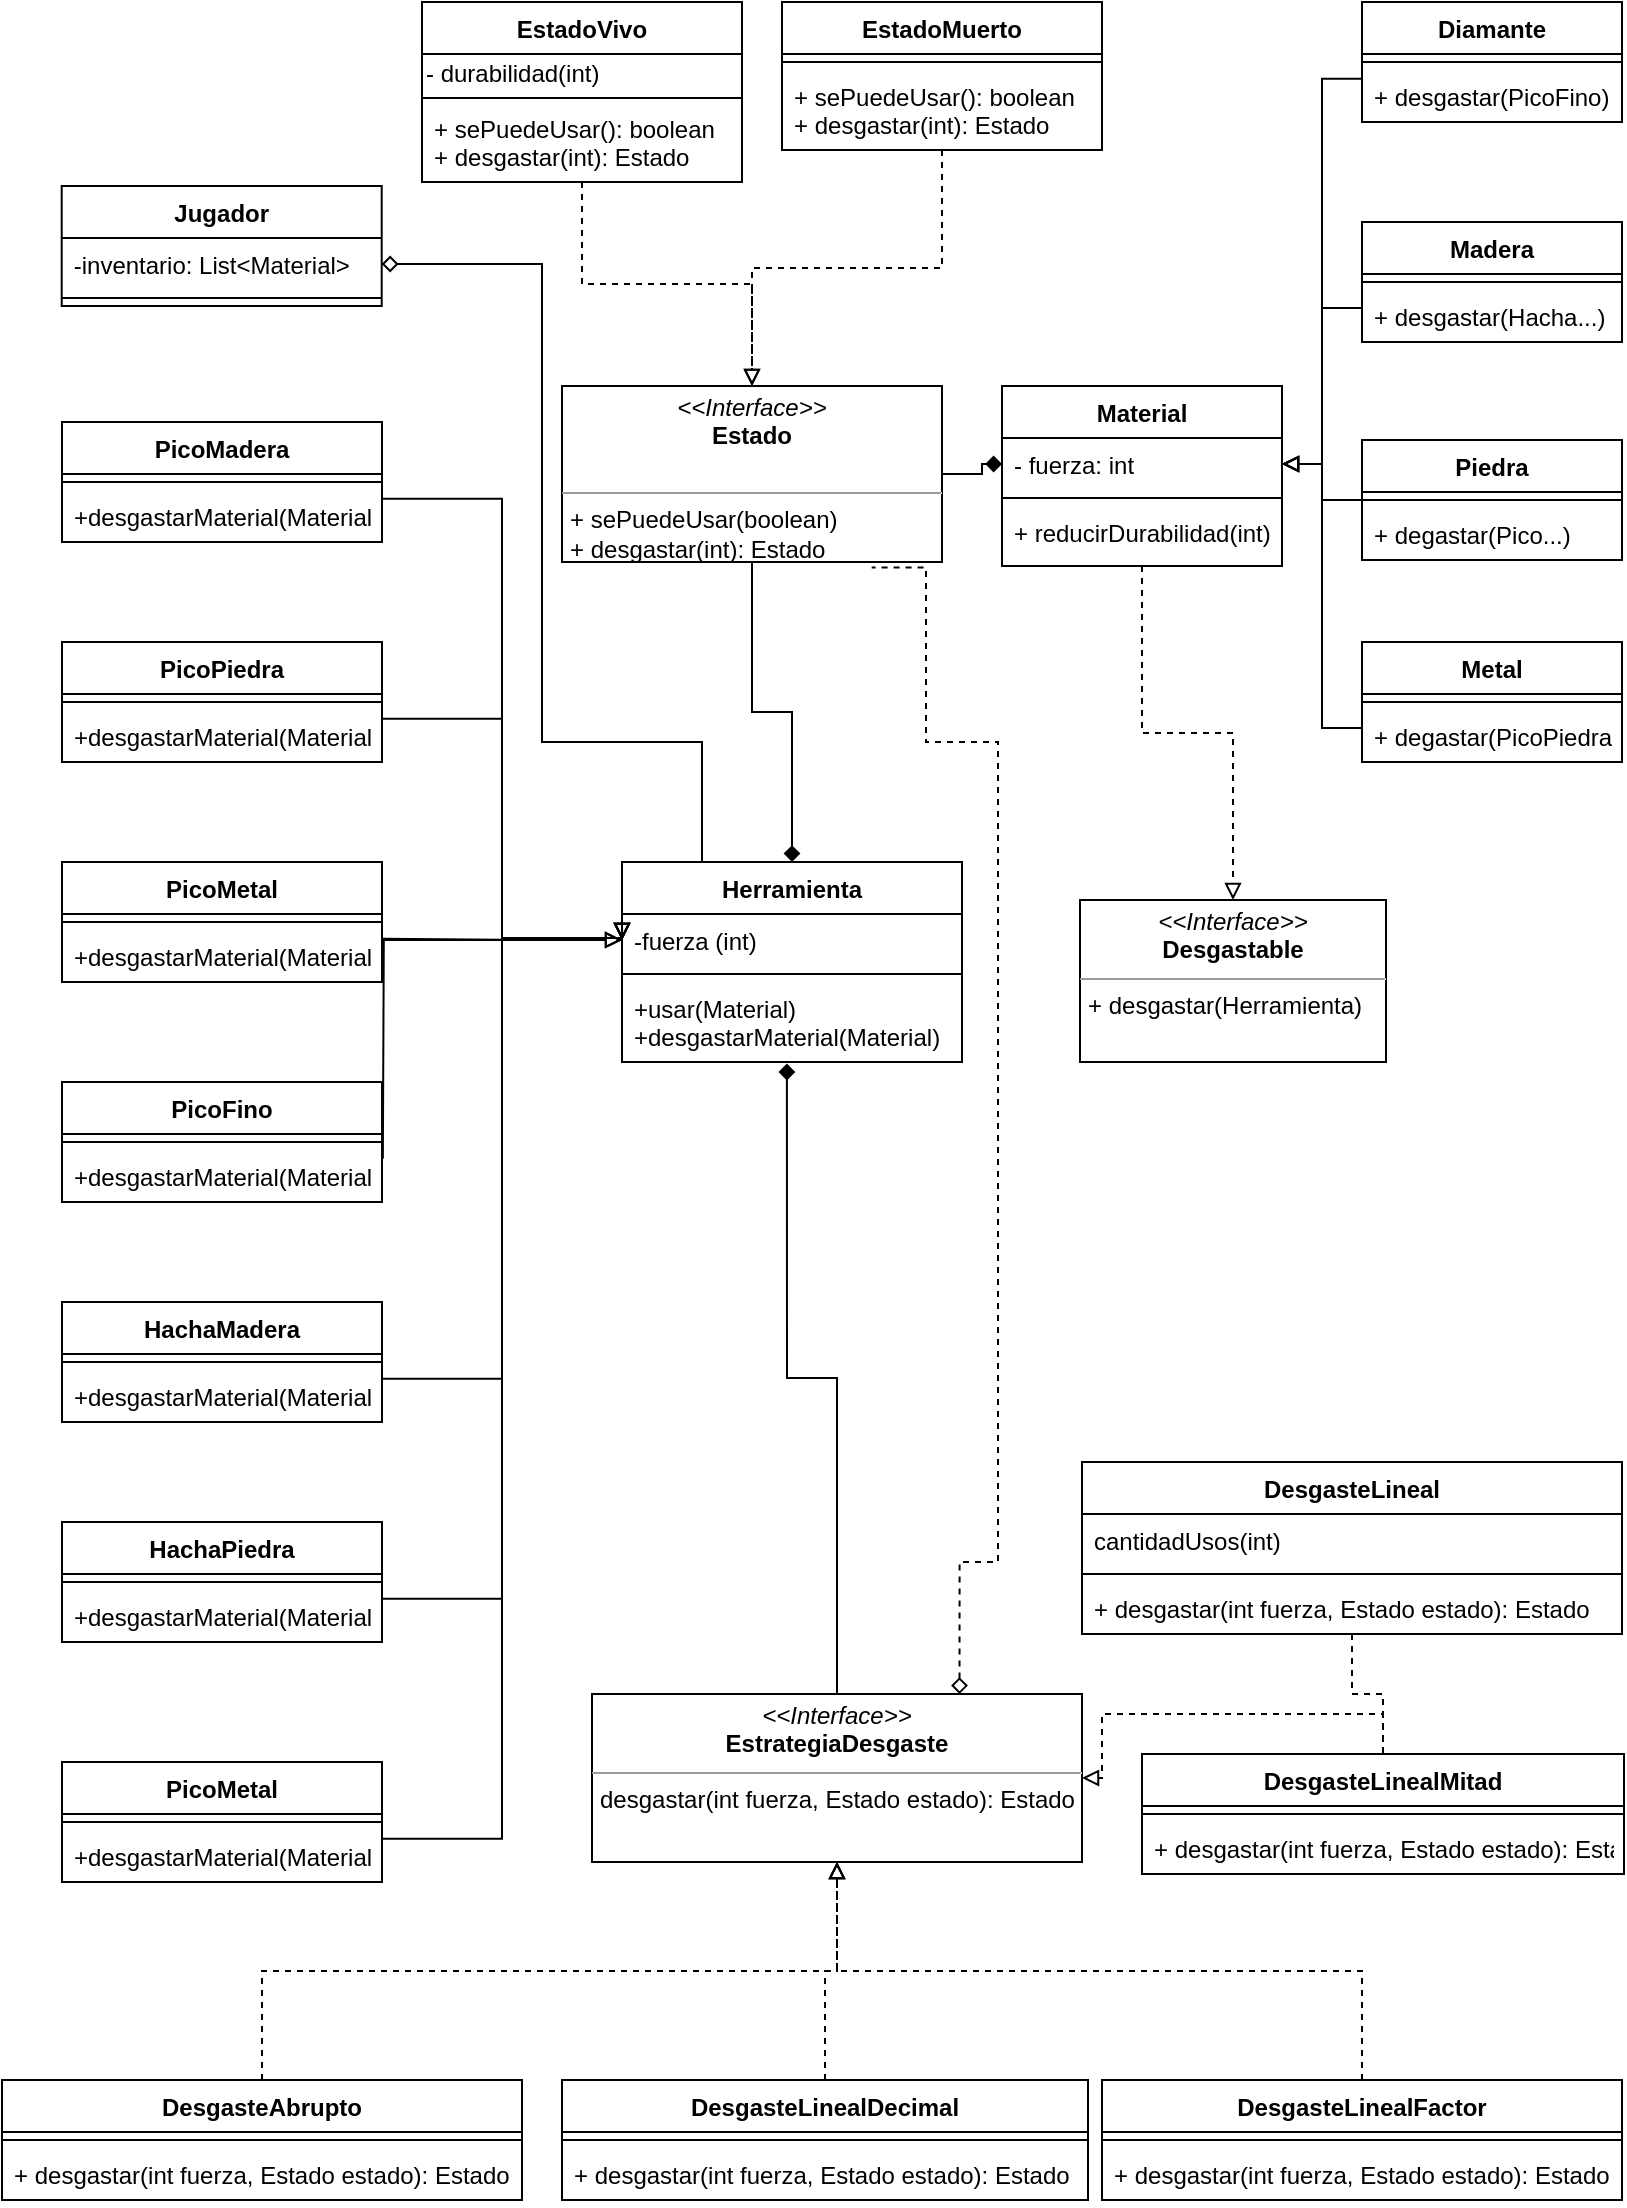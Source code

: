 <mxfile version="10.7.5" type="github"><diagram id="BhUCeD8QWWDMZjQPxnqk" name="Page-1"><mxGraphModel dx="711" dy="713" grid="1" gridSize="10" guides="1" tooltips="1" connect="1" arrows="1" fold="1" page="1" pageScale="1" pageWidth="827" pageHeight="1169" math="0" shadow="0"><root><mxCell id="0"/><mxCell id="1" parent="0"/><mxCell id="Ve6_X7VKiZhShGQqiwgw-1" value="PicoMetal" style="swimlane;fontStyle=1;align=center;verticalAlign=top;childLayout=stackLayout;horizontal=1;startSize=26;horizontalStack=0;resizeParent=1;resizeParentMax=0;resizeLast=0;collapsible=1;marginBottom=0;" vertex="1" parent="1"><mxGeometry x="40" y="900" width="160" height="60" as="geometry"/></mxCell><mxCell id="Ve6_X7VKiZhShGQqiwgw-3" value="" style="line;strokeWidth=1;fillColor=none;align=left;verticalAlign=middle;spacingTop=-1;spacingLeft=3;spacingRight=3;rotatable=0;labelPosition=right;points=[];portConstraint=eastwest;" vertex="1" parent="Ve6_X7VKiZhShGQqiwgw-1"><mxGeometry y="26" width="160" height="8" as="geometry"/></mxCell><mxCell id="Ve6_X7VKiZhShGQqiwgw-4" value="+desgastarMaterial(Material)&#10;&#10;" style="text;strokeColor=none;fillColor=none;align=left;verticalAlign=top;spacingLeft=4;spacingRight=4;overflow=hidden;rotatable=0;points=[[0,0.5],[1,0.5]];portConstraint=eastwest;" vertex="1" parent="Ve6_X7VKiZhShGQqiwgw-1"><mxGeometry y="34" width="160" height="26" as="geometry"/></mxCell><mxCell id="Ve6_X7VKiZhShGQqiwgw-5" value="PicoMadera" style="swimlane;fontStyle=1;align=center;verticalAlign=top;childLayout=stackLayout;horizontal=1;startSize=26;horizontalStack=0;resizeParent=1;resizeParentMax=0;resizeLast=0;collapsible=1;marginBottom=0;" vertex="1" parent="1"><mxGeometry x="40" y="230" width="160" height="60" as="geometry"/></mxCell><mxCell id="Ve6_X7VKiZhShGQqiwgw-7" value="" style="line;strokeWidth=1;fillColor=none;align=left;verticalAlign=middle;spacingTop=-1;spacingLeft=3;spacingRight=3;rotatable=0;labelPosition=right;points=[];portConstraint=eastwest;" vertex="1" parent="Ve6_X7VKiZhShGQqiwgw-5"><mxGeometry y="26" width="160" height="8" as="geometry"/></mxCell><mxCell id="Ve6_X7VKiZhShGQqiwgw-8" value="+desgastarMaterial(Material)&#10;" style="text;strokeColor=none;fillColor=none;align=left;verticalAlign=top;spacingLeft=4;spacingRight=4;overflow=hidden;rotatable=0;points=[[0,0.5],[1,0.5]];portConstraint=eastwest;" vertex="1" parent="Ve6_X7VKiZhShGQqiwgw-5"><mxGeometry y="34" width="160" height="26" as="geometry"/></mxCell><mxCell id="Ve6_X7VKiZhShGQqiwgw-9" value="PicoPiedra" style="swimlane;fontStyle=1;align=center;verticalAlign=top;childLayout=stackLayout;horizontal=1;startSize=26;horizontalStack=0;resizeParent=1;resizeParentMax=0;resizeLast=0;collapsible=1;marginBottom=0;" vertex="1" parent="1"><mxGeometry x="40" y="340" width="160" height="60" as="geometry"/></mxCell><mxCell id="Ve6_X7VKiZhShGQqiwgw-11" value="" style="line;strokeWidth=1;fillColor=none;align=left;verticalAlign=middle;spacingTop=-1;spacingLeft=3;spacingRight=3;rotatable=0;labelPosition=right;points=[];portConstraint=eastwest;" vertex="1" parent="Ve6_X7VKiZhShGQqiwgw-9"><mxGeometry y="26" width="160" height="8" as="geometry"/></mxCell><mxCell id="Ve6_X7VKiZhShGQqiwgw-12" value="+desgastarMaterial(Material)&#10;&#10;" style="text;strokeColor=none;fillColor=none;align=left;verticalAlign=top;spacingLeft=4;spacingRight=4;overflow=hidden;rotatable=0;points=[[0,0.5],[1,0.5]];portConstraint=eastwest;" vertex="1" parent="Ve6_X7VKiZhShGQqiwgw-9"><mxGeometry y="34" width="160" height="26" as="geometry"/></mxCell><mxCell id="Ve6_X7VKiZhShGQqiwgw-13" value="PicoMetal" style="swimlane;fontStyle=1;align=center;verticalAlign=top;childLayout=stackLayout;horizontal=1;startSize=26;horizontalStack=0;resizeParent=1;resizeParentMax=0;resizeLast=0;collapsible=1;marginBottom=0;" vertex="1" parent="1"><mxGeometry x="40" y="450" width="160" height="60" as="geometry"/></mxCell><mxCell id="Ve6_X7VKiZhShGQqiwgw-15" value="" style="line;strokeWidth=1;fillColor=none;align=left;verticalAlign=middle;spacingTop=-1;spacingLeft=3;spacingRight=3;rotatable=0;labelPosition=right;points=[];portConstraint=eastwest;" vertex="1" parent="Ve6_X7VKiZhShGQqiwgw-13"><mxGeometry y="26" width="160" height="8" as="geometry"/></mxCell><mxCell id="Ve6_X7VKiZhShGQqiwgw-16" value="+desgastarMaterial(Material)&#10;&#10;" style="text;strokeColor=none;fillColor=none;align=left;verticalAlign=top;spacingLeft=4;spacingRight=4;overflow=hidden;rotatable=0;points=[[0,0.5],[1,0.5]];portConstraint=eastwest;" vertex="1" parent="Ve6_X7VKiZhShGQqiwgw-13"><mxGeometry y="34" width="160" height="26" as="geometry"/></mxCell><mxCell id="Ve6_X7VKiZhShGQqiwgw-17" value="PicoFino" style="swimlane;fontStyle=1;align=center;verticalAlign=top;childLayout=stackLayout;horizontal=1;startSize=26;horizontalStack=0;resizeParent=1;resizeParentMax=0;resizeLast=0;collapsible=1;marginBottom=0;" vertex="1" parent="1"><mxGeometry x="40" y="560" width="160" height="60" as="geometry"/></mxCell><mxCell id="Ve6_X7VKiZhShGQqiwgw-19" value="" style="line;strokeWidth=1;fillColor=none;align=left;verticalAlign=middle;spacingTop=-1;spacingLeft=3;spacingRight=3;rotatable=0;labelPosition=right;points=[];portConstraint=eastwest;" vertex="1" parent="Ve6_X7VKiZhShGQqiwgw-17"><mxGeometry y="26" width="160" height="8" as="geometry"/></mxCell><mxCell id="Ve6_X7VKiZhShGQqiwgw-20" value="+desgastarMaterial(Material)&#10;&#10;" style="text;strokeColor=none;fillColor=none;align=left;verticalAlign=top;spacingLeft=4;spacingRight=4;overflow=hidden;rotatable=0;points=[[0,0.5],[1,0.5]];portConstraint=eastwest;" vertex="1" parent="Ve6_X7VKiZhShGQqiwgw-17"><mxGeometry y="34" width="160" height="26" as="geometry"/></mxCell><mxCell id="Ve6_X7VKiZhShGQqiwgw-21" value="HachaMadera" style="swimlane;fontStyle=1;align=center;verticalAlign=top;childLayout=stackLayout;horizontal=1;startSize=26;horizontalStack=0;resizeParent=1;resizeParentMax=0;resizeLast=0;collapsible=1;marginBottom=0;" vertex="1" parent="1"><mxGeometry x="40" y="670" width="160" height="60" as="geometry"/></mxCell><mxCell id="Ve6_X7VKiZhShGQqiwgw-23" value="" style="line;strokeWidth=1;fillColor=none;align=left;verticalAlign=middle;spacingTop=-1;spacingLeft=3;spacingRight=3;rotatable=0;labelPosition=right;points=[];portConstraint=eastwest;" vertex="1" parent="Ve6_X7VKiZhShGQqiwgw-21"><mxGeometry y="26" width="160" height="8" as="geometry"/></mxCell><mxCell id="Ve6_X7VKiZhShGQqiwgw-24" value="+desgastarMaterial(Material)&#10;&#10;" style="text;strokeColor=none;fillColor=none;align=left;verticalAlign=top;spacingLeft=4;spacingRight=4;overflow=hidden;rotatable=0;points=[[0,0.5],[1,0.5]];portConstraint=eastwest;" vertex="1" parent="Ve6_X7VKiZhShGQqiwgw-21"><mxGeometry y="34" width="160" height="26" as="geometry"/></mxCell><mxCell id="Ve6_X7VKiZhShGQqiwgw-25" value="HachaPiedra" style="swimlane;fontStyle=1;align=center;verticalAlign=top;childLayout=stackLayout;horizontal=1;startSize=26;horizontalStack=0;resizeParent=1;resizeParentMax=0;resizeLast=0;collapsible=1;marginBottom=0;" vertex="1" parent="1"><mxGeometry x="40" y="780" width="160" height="60" as="geometry"/></mxCell><mxCell id="Ve6_X7VKiZhShGQqiwgw-27" value="" style="line;strokeWidth=1;fillColor=none;align=left;verticalAlign=middle;spacingTop=-1;spacingLeft=3;spacingRight=3;rotatable=0;labelPosition=right;points=[];portConstraint=eastwest;" vertex="1" parent="Ve6_X7VKiZhShGQqiwgw-25"><mxGeometry y="26" width="160" height="8" as="geometry"/></mxCell><mxCell id="Ve6_X7VKiZhShGQqiwgw-28" value="+desgastarMaterial(Material)&#10;&#10;" style="text;strokeColor=none;fillColor=none;align=left;verticalAlign=top;spacingLeft=4;spacingRight=4;overflow=hidden;rotatable=0;points=[[0,0.5],[1,0.5]];portConstraint=eastwest;" vertex="1" parent="Ve6_X7VKiZhShGQqiwgw-25"><mxGeometry y="34" width="160" height="26" as="geometry"/></mxCell><mxCell id="Ve6_X7VKiZhShGQqiwgw-29" value="Herramienta" style="swimlane;fontStyle=1;align=center;verticalAlign=top;childLayout=stackLayout;horizontal=1;startSize=26;horizontalStack=0;resizeParent=1;resizeParentMax=0;resizeLast=0;collapsible=1;marginBottom=0;" vertex="1" parent="1"><mxGeometry x="320" y="450" width="170" height="100" as="geometry"/></mxCell><mxCell id="Ve6_X7VKiZhShGQqiwgw-30" value="-fuerza (int)" style="text;strokeColor=none;fillColor=none;align=left;verticalAlign=top;spacingLeft=4;spacingRight=4;overflow=hidden;rotatable=0;points=[[0,0.5],[1,0.5]];portConstraint=eastwest;" vertex="1" parent="Ve6_X7VKiZhShGQqiwgw-29"><mxGeometry y="26" width="170" height="26" as="geometry"/></mxCell><mxCell id="Ve6_X7VKiZhShGQqiwgw-31" value="" style="line;strokeWidth=1;fillColor=none;align=left;verticalAlign=middle;spacingTop=-1;spacingLeft=3;spacingRight=3;rotatable=0;labelPosition=right;points=[];portConstraint=eastwest;" vertex="1" parent="Ve6_X7VKiZhShGQqiwgw-29"><mxGeometry y="52" width="170" height="8" as="geometry"/></mxCell><mxCell id="Ve6_X7VKiZhShGQqiwgw-32" value="+usar(Material)&#10;+desgastarMaterial(Material)&#10;" style="text;strokeColor=none;fillColor=none;align=left;verticalAlign=top;spacingLeft=4;spacingRight=4;overflow=hidden;rotatable=0;points=[[0,0.5],[1,0.5]];portConstraint=eastwest;" vertex="1" parent="Ve6_X7VKiZhShGQqiwgw-29"><mxGeometry y="60" width="170" height="40" as="geometry"/></mxCell><mxCell id="Ve6_X7VKiZhShGQqiwgw-154" style="edgeStyle=orthogonalEdgeStyle;rounded=0;orthogonalLoop=1;jettySize=auto;html=1;entryX=0.485;entryY=1.02;entryDx=0;entryDy=0;entryPerimeter=0;startArrow=none;startFill=0;endArrow=diamond;endFill=1;" edge="1" parent="1" source="Ve6_X7VKiZhShGQqiwgw-38" target="Ve6_X7VKiZhShGQqiwgw-32"><mxGeometry relative="1" as="geometry"/></mxCell><mxCell id="Ve6_X7VKiZhShGQqiwgw-155" style="edgeStyle=orthogonalEdgeStyle;rounded=0;orthogonalLoop=1;jettySize=auto;html=1;entryX=0.815;entryY=1.031;entryDx=0;entryDy=0;startArrow=diamond;startFill=0;endArrow=none;endFill=0;dashed=1;exitX=0.75;exitY=0;exitDx=0;exitDy=0;entryPerimeter=0;" edge="1" parent="1" source="Ve6_X7VKiZhShGQqiwgw-38" target="Ve6_X7VKiZhShGQqiwgw-84"><mxGeometry relative="1" as="geometry"><mxPoint x="740" y="740" as="sourcePoint"/><Array as="points"><mxPoint x="489" y="800"/><mxPoint x="508" y="800"/><mxPoint x="508" y="390"/><mxPoint x="472" y="390"/></Array></mxGeometry></mxCell><mxCell id="Ve6_X7VKiZhShGQqiwgw-38" value="&lt;p style=&quot;margin: 0px ; margin-top: 4px ; text-align: center&quot;&gt;&lt;i&gt;&amp;lt;&amp;lt;Interface&amp;gt;&amp;gt;&lt;/i&gt;&lt;br&gt;&lt;b&gt;EstrategiaDesgaste&lt;/b&gt;&lt;/p&gt;&lt;hr size=&quot;1&quot;&gt;&lt;p style=&quot;margin: 0px ; margin-left: 4px&quot;&gt;desgastar(int fuerza, Estado estado): Estado&amp;nbsp;&lt;/p&gt;" style="verticalAlign=top;align=left;overflow=fill;fontSize=12;fontFamily=Helvetica;html=1;" vertex="1" parent="1"><mxGeometry x="305" y="866" width="245" height="84" as="geometry"/></mxCell><mxCell id="Ve6_X7VKiZhShGQqiwgw-40" style="edgeStyle=orthogonalEdgeStyle;rounded=0;orthogonalLoop=1;jettySize=auto;html=1;exitX=1;exitY=0.5;exitDx=0;exitDy=0;entryX=0;entryY=0.5;entryDx=0;entryDy=0;endArrow=block;endFill=0;" edge="1" parent="1" target="Ve6_X7VKiZhShGQqiwgw-30"><mxGeometry relative="1" as="geometry"><mxPoint x="200.429" y="488.429" as="sourcePoint"/></mxGeometry></mxCell><mxCell id="Ve6_X7VKiZhShGQqiwgw-41" style="edgeStyle=orthogonalEdgeStyle;rounded=0;orthogonalLoop=1;jettySize=auto;html=1;exitX=1;exitY=0.5;exitDx=0;exitDy=0;entryX=0;entryY=0.5;entryDx=0;entryDy=0;endArrow=block;endFill=0;" edge="1" parent="1" target="Ve6_X7VKiZhShGQqiwgw-30"><mxGeometry relative="1" as="geometry"><mxPoint x="200.429" y="378.429" as="sourcePoint"/><Array as="points"><mxPoint x="260" y="378"/><mxPoint x="260" y="488"/></Array></mxGeometry></mxCell><mxCell id="Ve6_X7VKiZhShGQqiwgw-43" style="edgeStyle=orthogonalEdgeStyle;rounded=0;orthogonalLoop=1;jettySize=auto;html=1;exitX=1;exitY=0.5;exitDx=0;exitDy=0;entryX=0;entryY=0.5;entryDx=0;entryDy=0;endArrow=block;endFill=0;" edge="1" parent="1" target="Ve6_X7VKiZhShGQqiwgw-30"><mxGeometry relative="1" as="geometry"><mxPoint x="200.429" y="268.429" as="sourcePoint"/><Array as="points"><mxPoint x="260" y="268"/><mxPoint x="260" y="488"/></Array></mxGeometry></mxCell><mxCell id="Ve6_X7VKiZhShGQqiwgw-45" style="edgeStyle=orthogonalEdgeStyle;rounded=0;orthogonalLoop=1;jettySize=auto;html=1;exitX=1;exitY=0.5;exitDx=0;exitDy=0;entryX=0;entryY=0.5;entryDx=0;entryDy=0;endArrow=block;endFill=0;" edge="1" parent="1" target="Ve6_X7VKiZhShGQqiwgw-30"><mxGeometry relative="1" as="geometry"><mxPoint x="200.429" y="938.429" as="sourcePoint"/><Array as="points"><mxPoint x="260" y="938"/><mxPoint x="260" y="488"/></Array></mxGeometry></mxCell><mxCell id="Ve6_X7VKiZhShGQqiwgw-47" style="edgeStyle=orthogonalEdgeStyle;rounded=0;orthogonalLoop=1;jettySize=auto;html=1;exitX=1;exitY=0.5;exitDx=0;exitDy=0;entryX=0;entryY=0.5;entryDx=0;entryDy=0;endArrow=block;endFill=0;" edge="1" parent="1" target="Ve6_X7VKiZhShGQqiwgw-30"><mxGeometry relative="1" as="geometry"><mxPoint x="200.429" y="598.429" as="sourcePoint"/></mxGeometry></mxCell><mxCell id="Ve6_X7VKiZhShGQqiwgw-48" style="edgeStyle=orthogonalEdgeStyle;rounded=0;orthogonalLoop=1;jettySize=auto;html=1;exitX=1;exitY=0.5;exitDx=0;exitDy=0;entryX=0;entryY=0.5;entryDx=0;entryDy=0;endArrow=block;endFill=0;" edge="1" parent="1" target="Ve6_X7VKiZhShGQqiwgw-30"><mxGeometry relative="1" as="geometry"><mxPoint x="200.429" y="708.429" as="sourcePoint"/><Array as="points"><mxPoint x="260" y="708"/><mxPoint x="260" y="488"/></Array></mxGeometry></mxCell><mxCell id="Ve6_X7VKiZhShGQqiwgw-49" style="edgeStyle=orthogonalEdgeStyle;rounded=0;orthogonalLoop=1;jettySize=auto;html=1;exitX=1;exitY=0.5;exitDx=0;exitDy=0;entryX=0;entryY=0.5;entryDx=0;entryDy=0;endArrow=block;endFill=0;" edge="1" parent="1" target="Ve6_X7VKiZhShGQqiwgw-30"><mxGeometry relative="1" as="geometry"><mxPoint x="200.429" y="818.429" as="sourcePoint"/><Array as="points"><mxPoint x="260" y="818"/><mxPoint x="260" y="488"/></Array></mxGeometry></mxCell><mxCell id="Ve6_X7VKiZhShGQqiwgw-79" style="edgeStyle=orthogonalEdgeStyle;rounded=0;orthogonalLoop=1;jettySize=auto;html=1;exitX=0.5;exitY=0;exitDx=0;exitDy=0;entryX=0.5;entryY=1;entryDx=0;entryDy=0;endArrow=block;endFill=0;dashed=1;" edge="1" parent="1" source="Ve6_X7VKiZhShGQqiwgw-50" target="Ve6_X7VKiZhShGQqiwgw-38"><mxGeometry relative="1" as="geometry"/></mxCell><mxCell id="Ve6_X7VKiZhShGQqiwgw-50" value="DesgasteAbrupto" style="swimlane;fontStyle=1;align=center;verticalAlign=top;childLayout=stackLayout;horizontal=1;startSize=26;horizontalStack=0;resizeParent=1;resizeParentMax=0;resizeLast=0;collapsible=1;marginBottom=0;" vertex="1" parent="1"><mxGeometry x="10" y="1059" width="260" height="60" as="geometry"/></mxCell><mxCell id="Ve6_X7VKiZhShGQqiwgw-52" value="" style="line;strokeWidth=1;fillColor=none;align=left;verticalAlign=middle;spacingTop=-1;spacingLeft=3;spacingRight=3;rotatable=0;labelPosition=right;points=[];portConstraint=eastwest;" vertex="1" parent="Ve6_X7VKiZhShGQqiwgw-50"><mxGeometry y="26" width="260" height="8" as="geometry"/></mxCell><mxCell id="Ve6_X7VKiZhShGQqiwgw-53" value="+ desgastar(int fuerza, Estado estado): Estado " style="text;strokeColor=none;fillColor=none;align=left;verticalAlign=top;spacingLeft=4;spacingRight=4;overflow=hidden;rotatable=0;points=[[0,0.5],[1,0.5]];portConstraint=eastwest;" vertex="1" parent="Ve6_X7VKiZhShGQqiwgw-50"><mxGeometry y="34" width="260" height="26" as="geometry"/></mxCell><mxCell id="Ve6_X7VKiZhShGQqiwgw-80" style="edgeStyle=orthogonalEdgeStyle;rounded=0;orthogonalLoop=1;jettySize=auto;html=1;exitX=0.5;exitY=0;exitDx=0;exitDy=0;endArrow=block;endFill=0;dashed=1;" edge="1" parent="1" source="Ve6_X7VKiZhShGQqiwgw-54" target="Ve6_X7VKiZhShGQqiwgw-38"><mxGeometry relative="1" as="geometry"/></mxCell><mxCell id="Ve6_X7VKiZhShGQqiwgw-54" value="DesgasteLinealDecimal" style="swimlane;fontStyle=1;align=center;verticalAlign=top;childLayout=stackLayout;horizontal=1;startSize=26;horizontalStack=0;resizeParent=1;resizeParentMax=0;resizeLast=0;collapsible=1;marginBottom=0;" vertex="1" parent="1"><mxGeometry x="290" y="1059" width="263" height="60" as="geometry"/></mxCell><mxCell id="Ve6_X7VKiZhShGQqiwgw-56" value="" style="line;strokeWidth=1;fillColor=none;align=left;verticalAlign=middle;spacingTop=-1;spacingLeft=3;spacingRight=3;rotatable=0;labelPosition=right;points=[];portConstraint=eastwest;" vertex="1" parent="Ve6_X7VKiZhShGQqiwgw-54"><mxGeometry y="26" width="263" height="8" as="geometry"/></mxCell><mxCell id="Ve6_X7VKiZhShGQqiwgw-57" value="+ desgastar(int fuerza, Estado estado): Estado " style="text;strokeColor=none;fillColor=none;align=left;verticalAlign=top;spacingLeft=4;spacingRight=4;overflow=hidden;rotatable=0;points=[[0,0.5],[1,0.5]];portConstraint=eastwest;" vertex="1" parent="Ve6_X7VKiZhShGQqiwgw-54"><mxGeometry y="34" width="263" height="26" as="geometry"/></mxCell><mxCell id="Ve6_X7VKiZhShGQqiwgw-81" style="edgeStyle=orthogonalEdgeStyle;rounded=0;orthogonalLoop=1;jettySize=auto;html=1;exitX=0.5;exitY=0;exitDx=0;exitDy=0;endArrow=block;endFill=0;dashed=1;" edge="1" parent="1" source="Ve6_X7VKiZhShGQqiwgw-58" target="Ve6_X7VKiZhShGQqiwgw-38"><mxGeometry relative="1" as="geometry"/></mxCell><mxCell id="Ve6_X7VKiZhShGQqiwgw-58" value="DesgasteLinealFactor" style="swimlane;fontStyle=1;align=center;verticalAlign=top;childLayout=stackLayout;horizontal=1;startSize=26;horizontalStack=0;resizeParent=1;resizeParentMax=0;resizeLast=0;collapsible=1;marginBottom=0;" vertex="1" parent="1"><mxGeometry x="560" y="1059" width="260" height="60" as="geometry"/></mxCell><mxCell id="Ve6_X7VKiZhShGQqiwgw-60" value="" style="line;strokeWidth=1;fillColor=none;align=left;verticalAlign=middle;spacingTop=-1;spacingLeft=3;spacingRight=3;rotatable=0;labelPosition=right;points=[];portConstraint=eastwest;" vertex="1" parent="Ve6_X7VKiZhShGQqiwgw-58"><mxGeometry y="26" width="260" height="8" as="geometry"/></mxCell><mxCell id="Ve6_X7VKiZhShGQqiwgw-61" value="+ desgastar(int fuerza, Estado estado): Estado " style="text;strokeColor=none;fillColor=none;align=left;verticalAlign=top;spacingLeft=4;spacingRight=4;overflow=hidden;rotatable=0;points=[[0,0.5],[1,0.5]];portConstraint=eastwest;" vertex="1" parent="Ve6_X7VKiZhShGQqiwgw-58"><mxGeometry y="34" width="260" height="26" as="geometry"/></mxCell><mxCell id="Ve6_X7VKiZhShGQqiwgw-82" style="edgeStyle=orthogonalEdgeStyle;rounded=0;orthogonalLoop=1;jettySize=auto;html=1;exitX=0.5;exitY=0;exitDx=0;exitDy=0;endArrow=block;endFill=0;dashed=1;" edge="1" parent="1" source="Ve6_X7VKiZhShGQqiwgw-62" target="Ve6_X7VKiZhShGQqiwgw-38"><mxGeometry relative="1" as="geometry"/></mxCell><mxCell id="Ve6_X7VKiZhShGQqiwgw-62" value="DesgasteLinealMitad" style="swimlane;fontStyle=1;align=center;verticalAlign=top;childLayout=stackLayout;horizontal=1;startSize=26;horizontalStack=0;resizeParent=1;resizeParentMax=0;resizeLast=0;collapsible=1;marginBottom=0;" vertex="1" parent="1"><mxGeometry x="580" y="896" width="241" height="60" as="geometry"/></mxCell><mxCell id="Ve6_X7VKiZhShGQqiwgw-64" value="" style="line;strokeWidth=1;fillColor=none;align=left;verticalAlign=middle;spacingTop=-1;spacingLeft=3;spacingRight=3;rotatable=0;labelPosition=right;points=[];portConstraint=eastwest;" vertex="1" parent="Ve6_X7VKiZhShGQqiwgw-62"><mxGeometry y="26" width="241" height="8" as="geometry"/></mxCell><mxCell id="Ve6_X7VKiZhShGQqiwgw-65" value="+ desgastar(int fuerza, Estado estado): Estado " style="text;strokeColor=none;fillColor=none;align=left;verticalAlign=top;spacingLeft=4;spacingRight=4;overflow=hidden;rotatable=0;points=[[0,0.5],[1,0.5]];portConstraint=eastwest;" vertex="1" parent="Ve6_X7VKiZhShGQqiwgw-62"><mxGeometry y="34" width="241" height="26" as="geometry"/></mxCell><mxCell id="Ve6_X7VKiZhShGQqiwgw-159" style="edgeStyle=orthogonalEdgeStyle;rounded=0;orthogonalLoop=1;jettySize=auto;html=1;entryX=0.5;entryY=0;entryDx=0;entryDy=0;dashed=1;startArrow=none;startFill=0;endArrow=none;endFill=0;" edge="1" parent="1" source="Ve6_X7VKiZhShGQqiwgw-66" target="Ve6_X7VKiZhShGQqiwgw-62"><mxGeometry relative="1" as="geometry"/></mxCell><mxCell id="Ve6_X7VKiZhShGQqiwgw-66" value="DesgasteLineal" style="swimlane;fontStyle=1;align=center;verticalAlign=top;childLayout=stackLayout;horizontal=1;startSize=26;horizontalStack=0;resizeParent=1;resizeParentMax=0;resizeLast=0;collapsible=1;marginBottom=0;" vertex="1" parent="1"><mxGeometry x="550" y="750" width="270" height="86" as="geometry"/></mxCell><mxCell id="Ve6_X7VKiZhShGQqiwgw-67" value="cantidadUsos(int)" style="text;strokeColor=none;fillColor=none;align=left;verticalAlign=top;spacingLeft=4;spacingRight=4;overflow=hidden;rotatable=0;points=[[0,0.5],[1,0.5]];portConstraint=eastwest;" vertex="1" parent="Ve6_X7VKiZhShGQqiwgw-66"><mxGeometry y="26" width="270" height="26" as="geometry"/></mxCell><mxCell id="Ve6_X7VKiZhShGQqiwgw-68" value="" style="line;strokeWidth=1;fillColor=none;align=left;verticalAlign=middle;spacingTop=-1;spacingLeft=3;spacingRight=3;rotatable=0;labelPosition=right;points=[];portConstraint=eastwest;" vertex="1" parent="Ve6_X7VKiZhShGQqiwgw-66"><mxGeometry y="52" width="270" height="8" as="geometry"/></mxCell><mxCell id="Ve6_X7VKiZhShGQqiwgw-69" value="+ desgastar(int fuerza, Estado estado): Estado " style="text;strokeColor=none;fillColor=none;align=left;verticalAlign=top;spacingLeft=4;spacingRight=4;overflow=hidden;rotatable=0;points=[[0,0.5],[1,0.5]];portConstraint=eastwest;" vertex="1" parent="Ve6_X7VKiZhShGQqiwgw-66"><mxGeometry y="60" width="270" height="26" as="geometry"/></mxCell><mxCell id="Ve6_X7VKiZhShGQqiwgw-137" style="edgeStyle=orthogonalEdgeStyle;rounded=0;orthogonalLoop=1;jettySize=auto;html=1;entryX=0;entryY=0.5;entryDx=0;entryDy=0;endArrow=diamond;endFill=1;" edge="1" parent="1" source="Ve6_X7VKiZhShGQqiwgw-84" target="Ve6_X7VKiZhShGQqiwgw-105"><mxGeometry relative="1" as="geometry"/></mxCell><mxCell id="Ve6_X7VKiZhShGQqiwgw-138" style="edgeStyle=orthogonalEdgeStyle;rounded=0;orthogonalLoop=1;jettySize=auto;html=1;endArrow=diamond;endFill=1;" edge="1" parent="1" source="Ve6_X7VKiZhShGQqiwgw-84" target="Ve6_X7VKiZhShGQqiwgw-29"><mxGeometry relative="1" as="geometry"/></mxCell><mxCell id="Ve6_X7VKiZhShGQqiwgw-84" value="&lt;p style=&quot;margin: 0px ; margin-top: 4px ; text-align: center&quot;&gt;&lt;i&gt;&amp;lt;&amp;lt;Interface&amp;gt;&amp;gt;&lt;/i&gt;&lt;br&gt;&lt;b&gt;Estado&lt;/b&gt;&lt;/p&gt;&lt;p style=&quot;margin: 0px ; margin-left: 4px&quot;&gt;&lt;br&gt;&lt;/p&gt;&lt;hr size=&quot;1&quot;&gt;&lt;p style=&quot;margin: 0px ; margin-left: 4px&quot;&gt;+ sePuedeUsar(boolean)&lt;/p&gt;&lt;p style=&quot;margin: 0px ; margin-left: 4px&quot;&gt;+ desgastar(int): Estado&lt;/p&gt;" style="verticalAlign=top;align=left;overflow=fill;fontSize=12;fontFamily=Helvetica;html=1;" vertex="1" parent="1"><mxGeometry x="290" y="212" width="190" height="88" as="geometry"/></mxCell><mxCell id="Ve6_X7VKiZhShGQqiwgw-98" style="edgeStyle=orthogonalEdgeStyle;rounded=0;orthogonalLoop=1;jettySize=auto;html=1;entryX=0.5;entryY=0;entryDx=0;entryDy=0;dashed=1;endArrow=block;endFill=0;" edge="1" parent="1" source="Ve6_X7VKiZhShGQqiwgw-85" target="Ve6_X7VKiZhShGQqiwgw-84"><mxGeometry relative="1" as="geometry"/></mxCell><mxCell id="Ve6_X7VKiZhShGQqiwgw-85" value="EstadoVivo" style="swimlane;fontStyle=1;align=center;verticalAlign=top;childLayout=stackLayout;horizontal=1;startSize=26;horizontalStack=0;resizeParent=1;resizeParentMax=0;resizeLast=0;collapsible=1;marginBottom=0;" vertex="1" parent="1"><mxGeometry x="220" y="20" width="160" height="90" as="geometry"/></mxCell><mxCell id="Ve6_X7VKiZhShGQqiwgw-166" value="- durabilidad(int)" style="text;html=1;resizable=0;points=[];autosize=1;align=left;verticalAlign=top;spacingTop=-4;" vertex="1" parent="Ve6_X7VKiZhShGQqiwgw-85"><mxGeometry y="26" width="160" height="20" as="geometry"/></mxCell><mxCell id="Ve6_X7VKiZhShGQqiwgw-87" value="" style="line;strokeWidth=1;fillColor=none;align=left;verticalAlign=middle;spacingTop=-1;spacingLeft=3;spacingRight=3;rotatable=0;labelPosition=right;points=[];portConstraint=eastwest;" vertex="1" parent="Ve6_X7VKiZhShGQqiwgw-85"><mxGeometry y="46" width="160" height="4" as="geometry"/></mxCell><mxCell id="Ve6_X7VKiZhShGQqiwgw-88" value="+ sePuedeUsar(): boolean&#10;+ desgastar(int): Estado&#10;" style="text;strokeColor=none;fillColor=none;align=left;verticalAlign=top;spacingLeft=4;spacingRight=4;overflow=hidden;rotatable=0;points=[[0,0.5],[1,0.5]];portConstraint=eastwest;" vertex="1" parent="Ve6_X7VKiZhShGQqiwgw-85"><mxGeometry y="50" width="160" height="40" as="geometry"/></mxCell><mxCell id="Ve6_X7VKiZhShGQqiwgw-99" style="edgeStyle=orthogonalEdgeStyle;rounded=0;orthogonalLoop=1;jettySize=auto;html=1;dashed=1;endArrow=block;endFill=0;" edge="1" parent="1" source="Ve6_X7VKiZhShGQqiwgw-94" target="Ve6_X7VKiZhShGQqiwgw-84"><mxGeometry relative="1" as="geometry"/></mxCell><mxCell id="Ve6_X7VKiZhShGQqiwgw-94" value="EstadoMuerto" style="swimlane;fontStyle=1;align=center;verticalAlign=top;childLayout=stackLayout;horizontal=1;startSize=26;horizontalStack=0;resizeParent=1;resizeParentMax=0;resizeLast=0;collapsible=1;marginBottom=0;" vertex="1" parent="1"><mxGeometry x="400" y="20" width="160" height="74" as="geometry"/></mxCell><mxCell id="Ve6_X7VKiZhShGQqiwgw-96" value="" style="line;strokeWidth=1;fillColor=none;align=left;verticalAlign=middle;spacingTop=-1;spacingLeft=3;spacingRight=3;rotatable=0;labelPosition=right;points=[];portConstraint=eastwest;" vertex="1" parent="Ve6_X7VKiZhShGQqiwgw-94"><mxGeometry y="26" width="160" height="8" as="geometry"/></mxCell><mxCell id="Ve6_X7VKiZhShGQqiwgw-97" value="+ sePuedeUsar(): boolean&#10;+ desgastar(int): Estado&#10;" style="text;strokeColor=none;fillColor=none;align=left;verticalAlign=top;spacingLeft=4;spacingRight=4;overflow=hidden;rotatable=0;points=[[0,0.5],[1,0.5]];portConstraint=eastwest;" vertex="1" parent="Ve6_X7VKiZhShGQqiwgw-94"><mxGeometry y="34" width="160" height="40" as="geometry"/></mxCell><mxCell id="Ve6_X7VKiZhShGQqiwgw-151" style="edgeStyle=orthogonalEdgeStyle;rounded=0;orthogonalLoop=1;jettySize=auto;html=1;endArrow=block;endFill=0;dashed=1;" edge="1" parent="1" source="Ve6_X7VKiZhShGQqiwgw-104" target="Ve6_X7VKiZhShGQqiwgw-148"><mxGeometry relative="1" as="geometry"/></mxCell><mxCell id="Ve6_X7VKiZhShGQqiwgw-104" value="Material" style="swimlane;fontStyle=1;align=center;verticalAlign=top;childLayout=stackLayout;horizontal=1;startSize=26;horizontalStack=0;resizeParent=1;resizeParentMax=0;resizeLast=0;collapsible=1;marginBottom=0;" vertex="1" parent="1"><mxGeometry x="510" y="212" width="140" height="90" as="geometry"/></mxCell><mxCell id="Ve6_X7VKiZhShGQqiwgw-105" value="- fuerza: int" style="text;strokeColor=none;fillColor=none;align=left;verticalAlign=top;spacingLeft=4;spacingRight=4;overflow=hidden;rotatable=0;points=[[0,0.5],[1,0.5]];portConstraint=eastwest;" vertex="1" parent="Ve6_X7VKiZhShGQqiwgw-104"><mxGeometry y="26" width="140" height="26" as="geometry"/></mxCell><mxCell id="Ve6_X7VKiZhShGQqiwgw-106" value="" style="line;strokeWidth=1;fillColor=none;align=left;verticalAlign=middle;spacingTop=-1;spacingLeft=3;spacingRight=3;rotatable=0;labelPosition=right;points=[];portConstraint=eastwest;" vertex="1" parent="Ve6_X7VKiZhShGQqiwgw-104"><mxGeometry y="52" width="140" height="8" as="geometry"/></mxCell><mxCell id="Ve6_X7VKiZhShGQqiwgw-107" value="+ reducirDurabilidad(int)" style="text;strokeColor=none;fillColor=none;align=left;verticalAlign=top;spacingLeft=4;spacingRight=4;overflow=hidden;rotatable=0;points=[[0,0.5],[1,0.5]];portConstraint=eastwest;" vertex="1" parent="Ve6_X7VKiZhShGQqiwgw-104"><mxGeometry y="60" width="140" height="30" as="geometry"/></mxCell><mxCell id="Ve6_X7VKiZhShGQqiwgw-112" value="Diamante" style="swimlane;fontStyle=1;align=center;verticalAlign=top;childLayout=stackLayout;horizontal=1;startSize=26;horizontalStack=0;resizeParent=1;resizeParentMax=0;resizeLast=0;collapsible=1;marginBottom=0;" vertex="1" parent="1"><mxGeometry x="690" y="20" width="130" height="60" as="geometry"/></mxCell><mxCell id="Ve6_X7VKiZhShGQqiwgw-114" value="" style="line;strokeWidth=1;fillColor=none;align=left;verticalAlign=middle;spacingTop=-1;spacingLeft=3;spacingRight=3;rotatable=0;labelPosition=right;points=[];portConstraint=eastwest;" vertex="1" parent="Ve6_X7VKiZhShGQqiwgw-112"><mxGeometry y="26" width="130" height="8" as="geometry"/></mxCell><mxCell id="Ve6_X7VKiZhShGQqiwgw-115" value="+ desgastar(PicoFino)" style="text;strokeColor=none;fillColor=none;align=left;verticalAlign=top;spacingLeft=4;spacingRight=4;overflow=hidden;rotatable=0;points=[[0,0.5],[1,0.5]];portConstraint=eastwest;" vertex="1" parent="Ve6_X7VKiZhShGQqiwgw-112"><mxGeometry y="34" width="130" height="26" as="geometry"/></mxCell><mxCell id="Ve6_X7VKiZhShGQqiwgw-134" style="edgeStyle=orthogonalEdgeStyle;rounded=0;orthogonalLoop=1;jettySize=auto;html=1;entryX=1;entryY=0.5;entryDx=0;entryDy=0;endArrow=block;endFill=0;" edge="1" parent="1" source="Ve6_X7VKiZhShGQqiwgw-120" target="Ve6_X7VKiZhShGQqiwgw-105"><mxGeometry relative="1" as="geometry"><Array as="points"><mxPoint x="670" y="173"/><mxPoint x="670" y="251"/></Array></mxGeometry></mxCell><mxCell id="Ve6_X7VKiZhShGQqiwgw-120" value="Madera" style="swimlane;fontStyle=1;align=center;verticalAlign=top;childLayout=stackLayout;horizontal=1;startSize=26;horizontalStack=0;resizeParent=1;resizeParentMax=0;resizeLast=0;collapsible=1;marginBottom=0;" vertex="1" parent="1"><mxGeometry x="690" y="130" width="130" height="60" as="geometry"/></mxCell><mxCell id="Ve6_X7VKiZhShGQqiwgw-122" value="" style="line;strokeWidth=1;fillColor=none;align=left;verticalAlign=middle;spacingTop=-1;spacingLeft=3;spacingRight=3;rotatable=0;labelPosition=right;points=[];portConstraint=eastwest;" vertex="1" parent="Ve6_X7VKiZhShGQqiwgw-120"><mxGeometry y="26" width="130" height="8" as="geometry"/></mxCell><mxCell id="Ve6_X7VKiZhShGQqiwgw-123" value="+ desgastar(Hacha...)" style="text;strokeColor=none;fillColor=none;align=left;verticalAlign=top;spacingLeft=4;spacingRight=4;overflow=hidden;rotatable=0;points=[[0,0.5],[1,0.5]];portConstraint=eastwest;" vertex="1" parent="Ve6_X7VKiZhShGQqiwgw-120"><mxGeometry y="34" width="130" height="26" as="geometry"/></mxCell><mxCell id="Ve6_X7VKiZhShGQqiwgw-135" style="edgeStyle=orthogonalEdgeStyle;rounded=0;orthogonalLoop=1;jettySize=auto;html=1;entryX=1;entryY=0.5;entryDx=0;entryDy=0;endArrow=block;endFill=0;" edge="1" parent="1" source="Ve6_X7VKiZhShGQqiwgw-124" target="Ve6_X7VKiZhShGQqiwgw-105"><mxGeometry relative="1" as="geometry"/></mxCell><mxCell id="Ve6_X7VKiZhShGQqiwgw-124" value="Piedra" style="swimlane;fontStyle=1;align=center;verticalAlign=top;childLayout=stackLayout;horizontal=1;startSize=26;horizontalStack=0;resizeParent=1;resizeParentMax=0;resizeLast=0;collapsible=1;marginBottom=0;" vertex="1" parent="1"><mxGeometry x="690" y="239" width="130" height="60" as="geometry"/></mxCell><mxCell id="Ve6_X7VKiZhShGQqiwgw-126" value="" style="line;strokeWidth=1;fillColor=none;align=left;verticalAlign=middle;spacingTop=-1;spacingLeft=3;spacingRight=3;rotatable=0;labelPosition=right;points=[];portConstraint=eastwest;" vertex="1" parent="Ve6_X7VKiZhShGQqiwgw-124"><mxGeometry y="26" width="130" height="8" as="geometry"/></mxCell><mxCell id="Ve6_X7VKiZhShGQqiwgw-127" value="+ degastar(Pico...)" style="text;strokeColor=none;fillColor=none;align=left;verticalAlign=top;spacingLeft=4;spacingRight=4;overflow=hidden;rotatable=0;points=[[0,0.5],[1,0.5]];portConstraint=eastwest;" vertex="1" parent="Ve6_X7VKiZhShGQqiwgw-124"><mxGeometry y="34" width="130" height="26" as="geometry"/></mxCell><mxCell id="Ve6_X7VKiZhShGQqiwgw-136" style="edgeStyle=orthogonalEdgeStyle;rounded=0;orthogonalLoop=1;jettySize=auto;html=1;entryX=1;entryY=0.5;entryDx=0;entryDy=0;endArrow=block;endFill=0;" edge="1" parent="1" source="Ve6_X7VKiZhShGQqiwgw-128" target="Ve6_X7VKiZhShGQqiwgw-105"><mxGeometry relative="1" as="geometry"><Array as="points"><mxPoint x="670" y="383"/><mxPoint x="670" y="251"/></Array></mxGeometry></mxCell><mxCell id="Ve6_X7VKiZhShGQqiwgw-128" value="Metal" style="swimlane;fontStyle=1;align=center;verticalAlign=top;childLayout=stackLayout;horizontal=1;startSize=26;horizontalStack=0;resizeParent=1;resizeParentMax=0;resizeLast=0;collapsible=1;marginBottom=0;" vertex="1" parent="1"><mxGeometry x="690" y="340" width="130" height="60" as="geometry"/></mxCell><mxCell id="Ve6_X7VKiZhShGQqiwgw-130" value="" style="line;strokeWidth=1;fillColor=none;align=left;verticalAlign=middle;spacingTop=-1;spacingLeft=3;spacingRight=3;rotatable=0;labelPosition=right;points=[];portConstraint=eastwest;" vertex="1" parent="Ve6_X7VKiZhShGQqiwgw-128"><mxGeometry y="26" width="130" height="8" as="geometry"/></mxCell><mxCell id="Ve6_X7VKiZhShGQqiwgw-131" value="+ degastar(PicoPiedra)" style="text;strokeColor=none;fillColor=none;align=left;verticalAlign=top;spacingLeft=4;spacingRight=4;overflow=hidden;rotatable=0;points=[[0,0.5],[1,0.5]];portConstraint=eastwest;" vertex="1" parent="Ve6_X7VKiZhShGQqiwgw-128"><mxGeometry y="34" width="130" height="26" as="geometry"/></mxCell><mxCell id="Ve6_X7VKiZhShGQqiwgw-132" style="edgeStyle=orthogonalEdgeStyle;rounded=0;orthogonalLoop=1;jettySize=auto;html=1;exitX=0;exitY=0.5;exitDx=0;exitDy=0;entryX=1;entryY=0.5;entryDx=0;entryDy=0;endArrow=block;endFill=0;" edge="1" parent="1" target="Ve6_X7VKiZhShGQqiwgw-105"><mxGeometry relative="1" as="geometry"><mxPoint x="690.429" y="58.429" as="sourcePoint"/><Array as="points"><mxPoint x="670" y="58"/><mxPoint x="670" y="251"/></Array></mxGeometry></mxCell><mxCell id="Ve6_X7VKiZhShGQqiwgw-139" value="Jugador" style="swimlane;fontStyle=1;align=center;verticalAlign=top;childLayout=stackLayout;horizontal=1;startSize=26;horizontalStack=0;resizeParent=1;resizeParentMax=0;resizeLast=0;collapsible=1;marginBottom=0;" vertex="1" parent="1"><mxGeometry x="39.857" y="112" width="160" height="60" as="geometry"/></mxCell><mxCell id="Ve6_X7VKiZhShGQqiwgw-140" value="-inventario: List&lt;Material&gt;" style="text;strokeColor=none;fillColor=none;align=left;verticalAlign=top;spacingLeft=4;spacingRight=4;overflow=hidden;rotatable=0;points=[[0,0.5],[1,0.5]];portConstraint=eastwest;" vertex="1" parent="Ve6_X7VKiZhShGQqiwgw-139"><mxGeometry y="26" width="160" height="26" as="geometry"/></mxCell><mxCell id="Ve6_X7VKiZhShGQqiwgw-141" value="" style="line;strokeWidth=1;fillColor=none;align=left;verticalAlign=middle;spacingTop=-1;spacingLeft=3;spacingRight=3;rotatable=0;labelPosition=right;points=[];portConstraint=eastwest;" vertex="1" parent="Ve6_X7VKiZhShGQqiwgw-139"><mxGeometry y="52" width="160" height="8" as="geometry"/></mxCell><mxCell id="Ve6_X7VKiZhShGQqiwgw-148" value="&lt;p style=&quot;margin: 0px ; margin-top: 4px ; text-align: center&quot;&gt;&lt;i&gt;&amp;lt;&amp;lt;Interface&amp;gt;&amp;gt;&lt;/i&gt;&lt;br&gt;&lt;b&gt;Desgastable&lt;/b&gt;&lt;/p&gt;&lt;hr size=&quot;1&quot;&gt;&lt;p style=&quot;margin: 0px ; margin-left: 4px&quot;&gt;+ desgastar(Herramienta)&lt;/p&gt;" style="verticalAlign=top;align=left;overflow=fill;fontSize=12;fontFamily=Helvetica;html=1;" vertex="1" parent="1"><mxGeometry x="549" y="469" width="153" height="81" as="geometry"/></mxCell><mxCell id="Ve6_X7VKiZhShGQqiwgw-152" style="edgeStyle=orthogonalEdgeStyle;rounded=0;orthogonalLoop=1;jettySize=auto;html=1;entryX=0.25;entryY=0;entryDx=0;entryDy=0;endArrow=none;endFill=0;startArrow=diamond;startFill=0;" edge="1" parent="1" source="Ve6_X7VKiZhShGQqiwgw-140" target="Ve6_X7VKiZhShGQqiwgw-29"><mxGeometry relative="1" as="geometry"><Array as="points"><mxPoint x="280" y="151"/><mxPoint x="280" y="390"/><mxPoint x="360" y="390"/></Array></mxGeometry></mxCell></root></mxGraphModel></diagram></mxfile>
